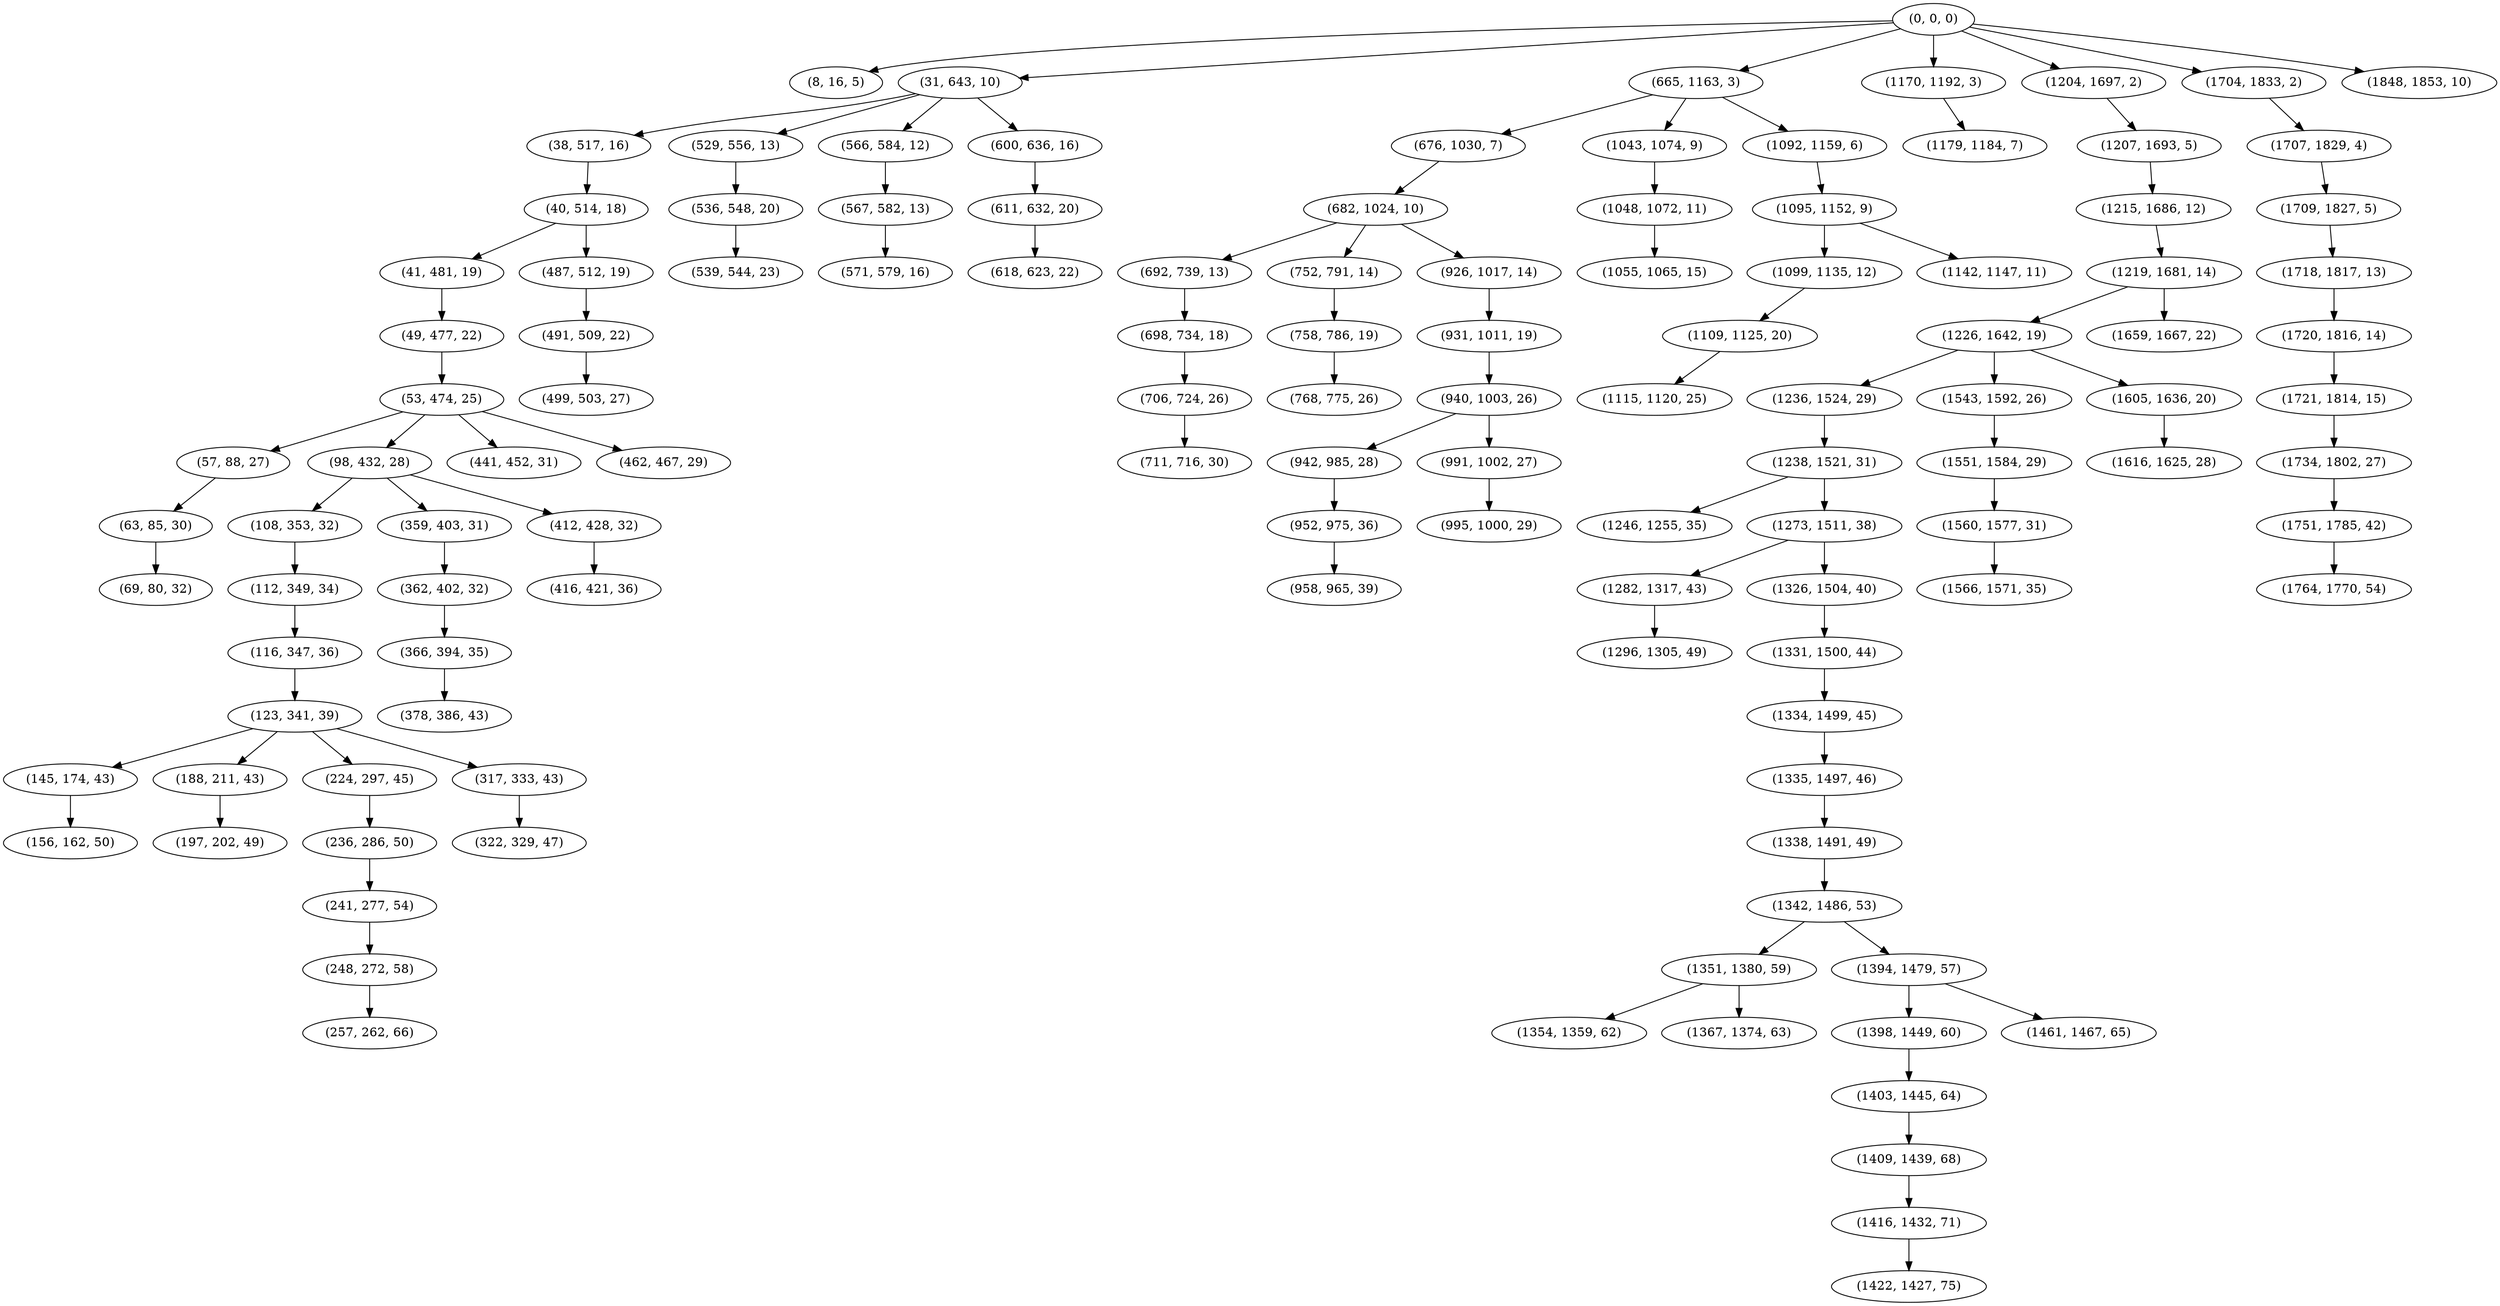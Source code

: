 digraph tree {
    "(0, 0, 0)";
    "(8, 16, 5)";
    "(31, 643, 10)";
    "(38, 517, 16)";
    "(40, 514, 18)";
    "(41, 481, 19)";
    "(49, 477, 22)";
    "(53, 474, 25)";
    "(57, 88, 27)";
    "(63, 85, 30)";
    "(69, 80, 32)";
    "(98, 432, 28)";
    "(108, 353, 32)";
    "(112, 349, 34)";
    "(116, 347, 36)";
    "(123, 341, 39)";
    "(145, 174, 43)";
    "(156, 162, 50)";
    "(188, 211, 43)";
    "(197, 202, 49)";
    "(224, 297, 45)";
    "(236, 286, 50)";
    "(241, 277, 54)";
    "(248, 272, 58)";
    "(257, 262, 66)";
    "(317, 333, 43)";
    "(322, 329, 47)";
    "(359, 403, 31)";
    "(362, 402, 32)";
    "(366, 394, 35)";
    "(378, 386, 43)";
    "(412, 428, 32)";
    "(416, 421, 36)";
    "(441, 452, 31)";
    "(462, 467, 29)";
    "(487, 512, 19)";
    "(491, 509, 22)";
    "(499, 503, 27)";
    "(529, 556, 13)";
    "(536, 548, 20)";
    "(539, 544, 23)";
    "(566, 584, 12)";
    "(567, 582, 13)";
    "(571, 579, 16)";
    "(600, 636, 16)";
    "(611, 632, 20)";
    "(618, 623, 22)";
    "(665, 1163, 3)";
    "(676, 1030, 7)";
    "(682, 1024, 10)";
    "(692, 739, 13)";
    "(698, 734, 18)";
    "(706, 724, 26)";
    "(711, 716, 30)";
    "(752, 791, 14)";
    "(758, 786, 19)";
    "(768, 775, 26)";
    "(926, 1017, 14)";
    "(931, 1011, 19)";
    "(940, 1003, 26)";
    "(942, 985, 28)";
    "(952, 975, 36)";
    "(958, 965, 39)";
    "(991, 1002, 27)";
    "(995, 1000, 29)";
    "(1043, 1074, 9)";
    "(1048, 1072, 11)";
    "(1055, 1065, 15)";
    "(1092, 1159, 6)";
    "(1095, 1152, 9)";
    "(1099, 1135, 12)";
    "(1109, 1125, 20)";
    "(1115, 1120, 25)";
    "(1142, 1147, 11)";
    "(1170, 1192, 3)";
    "(1179, 1184, 7)";
    "(1204, 1697, 2)";
    "(1207, 1693, 5)";
    "(1215, 1686, 12)";
    "(1219, 1681, 14)";
    "(1226, 1642, 19)";
    "(1236, 1524, 29)";
    "(1238, 1521, 31)";
    "(1246, 1255, 35)";
    "(1273, 1511, 38)";
    "(1282, 1317, 43)";
    "(1296, 1305, 49)";
    "(1326, 1504, 40)";
    "(1331, 1500, 44)";
    "(1334, 1499, 45)";
    "(1335, 1497, 46)";
    "(1338, 1491, 49)";
    "(1342, 1486, 53)";
    "(1351, 1380, 59)";
    "(1354, 1359, 62)";
    "(1367, 1374, 63)";
    "(1394, 1479, 57)";
    "(1398, 1449, 60)";
    "(1403, 1445, 64)";
    "(1409, 1439, 68)";
    "(1416, 1432, 71)";
    "(1422, 1427, 75)";
    "(1461, 1467, 65)";
    "(1543, 1592, 26)";
    "(1551, 1584, 29)";
    "(1560, 1577, 31)";
    "(1566, 1571, 35)";
    "(1605, 1636, 20)";
    "(1616, 1625, 28)";
    "(1659, 1667, 22)";
    "(1704, 1833, 2)";
    "(1707, 1829, 4)";
    "(1709, 1827, 5)";
    "(1718, 1817, 13)";
    "(1720, 1816, 14)";
    "(1721, 1814, 15)";
    "(1734, 1802, 27)";
    "(1751, 1785, 42)";
    "(1764, 1770, 54)";
    "(1848, 1853, 10)";
    "(0, 0, 0)" -> "(8, 16, 5)";
    "(0, 0, 0)" -> "(31, 643, 10)";
    "(0, 0, 0)" -> "(665, 1163, 3)";
    "(0, 0, 0)" -> "(1170, 1192, 3)";
    "(0, 0, 0)" -> "(1204, 1697, 2)";
    "(0, 0, 0)" -> "(1704, 1833, 2)";
    "(0, 0, 0)" -> "(1848, 1853, 10)";
    "(31, 643, 10)" -> "(38, 517, 16)";
    "(31, 643, 10)" -> "(529, 556, 13)";
    "(31, 643, 10)" -> "(566, 584, 12)";
    "(31, 643, 10)" -> "(600, 636, 16)";
    "(38, 517, 16)" -> "(40, 514, 18)";
    "(40, 514, 18)" -> "(41, 481, 19)";
    "(40, 514, 18)" -> "(487, 512, 19)";
    "(41, 481, 19)" -> "(49, 477, 22)";
    "(49, 477, 22)" -> "(53, 474, 25)";
    "(53, 474, 25)" -> "(57, 88, 27)";
    "(53, 474, 25)" -> "(98, 432, 28)";
    "(53, 474, 25)" -> "(441, 452, 31)";
    "(53, 474, 25)" -> "(462, 467, 29)";
    "(57, 88, 27)" -> "(63, 85, 30)";
    "(63, 85, 30)" -> "(69, 80, 32)";
    "(98, 432, 28)" -> "(108, 353, 32)";
    "(98, 432, 28)" -> "(359, 403, 31)";
    "(98, 432, 28)" -> "(412, 428, 32)";
    "(108, 353, 32)" -> "(112, 349, 34)";
    "(112, 349, 34)" -> "(116, 347, 36)";
    "(116, 347, 36)" -> "(123, 341, 39)";
    "(123, 341, 39)" -> "(145, 174, 43)";
    "(123, 341, 39)" -> "(188, 211, 43)";
    "(123, 341, 39)" -> "(224, 297, 45)";
    "(123, 341, 39)" -> "(317, 333, 43)";
    "(145, 174, 43)" -> "(156, 162, 50)";
    "(188, 211, 43)" -> "(197, 202, 49)";
    "(224, 297, 45)" -> "(236, 286, 50)";
    "(236, 286, 50)" -> "(241, 277, 54)";
    "(241, 277, 54)" -> "(248, 272, 58)";
    "(248, 272, 58)" -> "(257, 262, 66)";
    "(317, 333, 43)" -> "(322, 329, 47)";
    "(359, 403, 31)" -> "(362, 402, 32)";
    "(362, 402, 32)" -> "(366, 394, 35)";
    "(366, 394, 35)" -> "(378, 386, 43)";
    "(412, 428, 32)" -> "(416, 421, 36)";
    "(487, 512, 19)" -> "(491, 509, 22)";
    "(491, 509, 22)" -> "(499, 503, 27)";
    "(529, 556, 13)" -> "(536, 548, 20)";
    "(536, 548, 20)" -> "(539, 544, 23)";
    "(566, 584, 12)" -> "(567, 582, 13)";
    "(567, 582, 13)" -> "(571, 579, 16)";
    "(600, 636, 16)" -> "(611, 632, 20)";
    "(611, 632, 20)" -> "(618, 623, 22)";
    "(665, 1163, 3)" -> "(676, 1030, 7)";
    "(665, 1163, 3)" -> "(1043, 1074, 9)";
    "(665, 1163, 3)" -> "(1092, 1159, 6)";
    "(676, 1030, 7)" -> "(682, 1024, 10)";
    "(682, 1024, 10)" -> "(692, 739, 13)";
    "(682, 1024, 10)" -> "(752, 791, 14)";
    "(682, 1024, 10)" -> "(926, 1017, 14)";
    "(692, 739, 13)" -> "(698, 734, 18)";
    "(698, 734, 18)" -> "(706, 724, 26)";
    "(706, 724, 26)" -> "(711, 716, 30)";
    "(752, 791, 14)" -> "(758, 786, 19)";
    "(758, 786, 19)" -> "(768, 775, 26)";
    "(926, 1017, 14)" -> "(931, 1011, 19)";
    "(931, 1011, 19)" -> "(940, 1003, 26)";
    "(940, 1003, 26)" -> "(942, 985, 28)";
    "(940, 1003, 26)" -> "(991, 1002, 27)";
    "(942, 985, 28)" -> "(952, 975, 36)";
    "(952, 975, 36)" -> "(958, 965, 39)";
    "(991, 1002, 27)" -> "(995, 1000, 29)";
    "(1043, 1074, 9)" -> "(1048, 1072, 11)";
    "(1048, 1072, 11)" -> "(1055, 1065, 15)";
    "(1092, 1159, 6)" -> "(1095, 1152, 9)";
    "(1095, 1152, 9)" -> "(1099, 1135, 12)";
    "(1095, 1152, 9)" -> "(1142, 1147, 11)";
    "(1099, 1135, 12)" -> "(1109, 1125, 20)";
    "(1109, 1125, 20)" -> "(1115, 1120, 25)";
    "(1170, 1192, 3)" -> "(1179, 1184, 7)";
    "(1204, 1697, 2)" -> "(1207, 1693, 5)";
    "(1207, 1693, 5)" -> "(1215, 1686, 12)";
    "(1215, 1686, 12)" -> "(1219, 1681, 14)";
    "(1219, 1681, 14)" -> "(1226, 1642, 19)";
    "(1219, 1681, 14)" -> "(1659, 1667, 22)";
    "(1226, 1642, 19)" -> "(1236, 1524, 29)";
    "(1226, 1642, 19)" -> "(1543, 1592, 26)";
    "(1226, 1642, 19)" -> "(1605, 1636, 20)";
    "(1236, 1524, 29)" -> "(1238, 1521, 31)";
    "(1238, 1521, 31)" -> "(1246, 1255, 35)";
    "(1238, 1521, 31)" -> "(1273, 1511, 38)";
    "(1273, 1511, 38)" -> "(1282, 1317, 43)";
    "(1273, 1511, 38)" -> "(1326, 1504, 40)";
    "(1282, 1317, 43)" -> "(1296, 1305, 49)";
    "(1326, 1504, 40)" -> "(1331, 1500, 44)";
    "(1331, 1500, 44)" -> "(1334, 1499, 45)";
    "(1334, 1499, 45)" -> "(1335, 1497, 46)";
    "(1335, 1497, 46)" -> "(1338, 1491, 49)";
    "(1338, 1491, 49)" -> "(1342, 1486, 53)";
    "(1342, 1486, 53)" -> "(1351, 1380, 59)";
    "(1342, 1486, 53)" -> "(1394, 1479, 57)";
    "(1351, 1380, 59)" -> "(1354, 1359, 62)";
    "(1351, 1380, 59)" -> "(1367, 1374, 63)";
    "(1394, 1479, 57)" -> "(1398, 1449, 60)";
    "(1394, 1479, 57)" -> "(1461, 1467, 65)";
    "(1398, 1449, 60)" -> "(1403, 1445, 64)";
    "(1403, 1445, 64)" -> "(1409, 1439, 68)";
    "(1409, 1439, 68)" -> "(1416, 1432, 71)";
    "(1416, 1432, 71)" -> "(1422, 1427, 75)";
    "(1543, 1592, 26)" -> "(1551, 1584, 29)";
    "(1551, 1584, 29)" -> "(1560, 1577, 31)";
    "(1560, 1577, 31)" -> "(1566, 1571, 35)";
    "(1605, 1636, 20)" -> "(1616, 1625, 28)";
    "(1704, 1833, 2)" -> "(1707, 1829, 4)";
    "(1707, 1829, 4)" -> "(1709, 1827, 5)";
    "(1709, 1827, 5)" -> "(1718, 1817, 13)";
    "(1718, 1817, 13)" -> "(1720, 1816, 14)";
    "(1720, 1816, 14)" -> "(1721, 1814, 15)";
    "(1721, 1814, 15)" -> "(1734, 1802, 27)";
    "(1734, 1802, 27)" -> "(1751, 1785, 42)";
    "(1751, 1785, 42)" -> "(1764, 1770, 54)";
}

